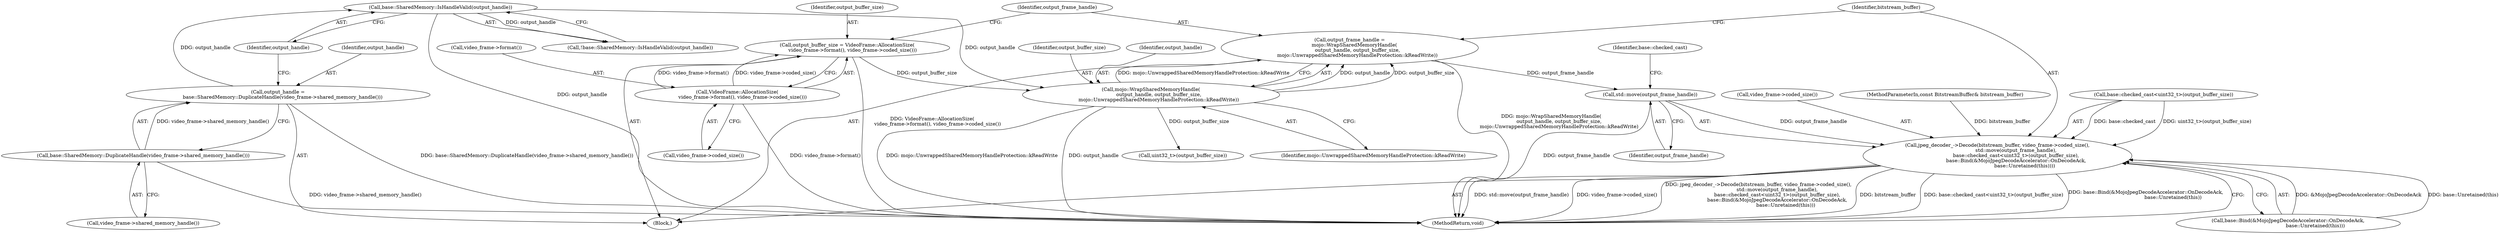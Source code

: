 digraph "0_Chrome_673ce95d481ea9368c4d4d43ac756ba1d6d9e608_21@API" {
"1000142" [label="(Call,std::move(output_frame_handle))"];
"1000133" [label="(Call,output_frame_handle =\n      mojo::WrapSharedMemoryHandle(\n          output_handle, output_buffer_size,\n          mojo::UnwrappedSharedMemoryHandleProtection::kReadWrite))"];
"1000135" [label="(Call,mojo::WrapSharedMemoryHandle(\n          output_handle, output_buffer_size,\n          mojo::UnwrappedSharedMemoryHandleProtection::kReadWrite))"];
"1000118" [label="(Call,base::SharedMemory::IsHandleValid(output_handle))"];
"1000112" [label="(Call,output_handle =\n      base::SharedMemory::DuplicateHandle(video_frame->shared_memory_handle()))"];
"1000114" [label="(Call,base::SharedMemory::DuplicateHandle(video_frame->shared_memory_handle()))"];
"1000127" [label="(Call,output_buffer_size = VideoFrame::AllocationSize(\n       video_frame->format(), video_frame->coded_size()))"];
"1000129" [label="(Call,VideoFrame::AllocationSize(\n       video_frame->format(), video_frame->coded_size()))"];
"1000139" [label="(Call,jpeg_decoder_->Decode(bitstream_buffer, video_frame->coded_size(),\n                        std::move(output_frame_handle),\n                        base::checked_cast<uint32_t>(output_buffer_size),\n                        base::Bind(&MojoJpegDecodeAccelerator::OnDecodeAck,\n                                   base::Unretained(this))))"];
"1000112" [label="(Call,output_handle =\n      base::SharedMemory::DuplicateHandle(video_frame->shared_memory_handle()))"];
"1000114" [label="(Call,base::SharedMemory::DuplicateHandle(video_frame->shared_memory_handle()))"];
"1000131" [label="(Call,video_frame->coded_size())"];
"1000118" [label="(Call,base::SharedMemory::IsHandleValid(output_handle))"];
"1000129" [label="(Call,VideoFrame::AllocationSize(\n       video_frame->format(), video_frame->coded_size()))"];
"1000127" [label="(Call,output_buffer_size = VideoFrame::AllocationSize(\n       video_frame->format(), video_frame->coded_size()))"];
"1000141" [label="(Call,video_frame->coded_size())"];
"1000138" [label="(Identifier,mojo::UnwrappedSharedMemoryHandleProtection::kReadWrite)"];
"1000149" [label="(Call,base::Bind(&MojoJpegDecodeAccelerator::OnDecodeAck,\n                                   base::Unretained(this)))"];
"1000142" [label="(Call,std::move(output_frame_handle))"];
"1000134" [label="(Identifier,output_frame_handle)"];
"1000140" [label="(Identifier,bitstream_buffer)"];
"1000119" [label="(Identifier,output_handle)"];
"1000130" [label="(Call,video_frame->format())"];
"1000133" [label="(Call,output_frame_handle =\n      mojo::WrapSharedMemoryHandle(\n          output_handle, output_buffer_size,\n          mojo::UnwrappedSharedMemoryHandleProtection::kReadWrite))"];
"1000135" [label="(Call,mojo::WrapSharedMemoryHandle(\n          output_handle, output_buffer_size,\n          mojo::UnwrappedSharedMemoryHandleProtection::kReadWrite))"];
"1000101" [label="(MethodParameterIn,const BitstreamBuffer& bitstream_buffer)"];
"1000117" [label="(Call,!base::SharedMemory::IsHandleValid(output_handle))"];
"1000154" [label="(MethodReturn,void)"];
"1000145" [label="(Identifier,base::checked_cast)"];
"1000115" [label="(Call,video_frame->shared_memory_handle())"];
"1000103" [label="(Block,)"];
"1000144" [label="(Call,base::checked_cast<uint32_t>(output_buffer_size))"];
"1000139" [label="(Call,jpeg_decoder_->Decode(bitstream_buffer, video_frame->coded_size(),\n                        std::move(output_frame_handle),\n                        base::checked_cast<uint32_t>(output_buffer_size),\n                        base::Bind(&MojoJpegDecodeAccelerator::OnDecodeAck,\n                                   base::Unretained(this))))"];
"1000146" [label="(Call,uint32_t>(output_buffer_size))"];
"1000137" [label="(Identifier,output_buffer_size)"];
"1000113" [label="(Identifier,output_handle)"];
"1000128" [label="(Identifier,output_buffer_size)"];
"1000136" [label="(Identifier,output_handle)"];
"1000143" [label="(Identifier,output_frame_handle)"];
"1000142" -> "1000139"  [label="AST: "];
"1000142" -> "1000143"  [label="CFG: "];
"1000143" -> "1000142"  [label="AST: "];
"1000145" -> "1000142"  [label="CFG: "];
"1000142" -> "1000154"  [label="DDG: output_frame_handle"];
"1000142" -> "1000139"  [label="DDG: output_frame_handle"];
"1000133" -> "1000142"  [label="DDG: output_frame_handle"];
"1000133" -> "1000103"  [label="AST: "];
"1000133" -> "1000135"  [label="CFG: "];
"1000134" -> "1000133"  [label="AST: "];
"1000135" -> "1000133"  [label="AST: "];
"1000140" -> "1000133"  [label="CFG: "];
"1000133" -> "1000154"  [label="DDG: mojo::WrapSharedMemoryHandle(\n          output_handle, output_buffer_size,\n          mojo::UnwrappedSharedMemoryHandleProtection::kReadWrite)"];
"1000135" -> "1000133"  [label="DDG: output_handle"];
"1000135" -> "1000133"  [label="DDG: output_buffer_size"];
"1000135" -> "1000133"  [label="DDG: mojo::UnwrappedSharedMemoryHandleProtection::kReadWrite"];
"1000135" -> "1000138"  [label="CFG: "];
"1000136" -> "1000135"  [label="AST: "];
"1000137" -> "1000135"  [label="AST: "];
"1000138" -> "1000135"  [label="AST: "];
"1000135" -> "1000154"  [label="DDG: mojo::UnwrappedSharedMemoryHandleProtection::kReadWrite"];
"1000135" -> "1000154"  [label="DDG: output_handle"];
"1000118" -> "1000135"  [label="DDG: output_handle"];
"1000127" -> "1000135"  [label="DDG: output_buffer_size"];
"1000135" -> "1000146"  [label="DDG: output_buffer_size"];
"1000118" -> "1000117"  [label="AST: "];
"1000118" -> "1000119"  [label="CFG: "];
"1000119" -> "1000118"  [label="AST: "];
"1000117" -> "1000118"  [label="CFG: "];
"1000118" -> "1000154"  [label="DDG: output_handle"];
"1000118" -> "1000117"  [label="DDG: output_handle"];
"1000112" -> "1000118"  [label="DDG: output_handle"];
"1000112" -> "1000103"  [label="AST: "];
"1000112" -> "1000114"  [label="CFG: "];
"1000113" -> "1000112"  [label="AST: "];
"1000114" -> "1000112"  [label="AST: "];
"1000119" -> "1000112"  [label="CFG: "];
"1000112" -> "1000154"  [label="DDG: base::SharedMemory::DuplicateHandle(video_frame->shared_memory_handle())"];
"1000114" -> "1000112"  [label="DDG: video_frame->shared_memory_handle()"];
"1000114" -> "1000115"  [label="CFG: "];
"1000115" -> "1000114"  [label="AST: "];
"1000114" -> "1000154"  [label="DDG: video_frame->shared_memory_handle()"];
"1000127" -> "1000103"  [label="AST: "];
"1000127" -> "1000129"  [label="CFG: "];
"1000128" -> "1000127"  [label="AST: "];
"1000129" -> "1000127"  [label="AST: "];
"1000134" -> "1000127"  [label="CFG: "];
"1000127" -> "1000154"  [label="DDG: VideoFrame::AllocationSize(\n       video_frame->format(), video_frame->coded_size())"];
"1000129" -> "1000127"  [label="DDG: video_frame->format()"];
"1000129" -> "1000127"  [label="DDG: video_frame->coded_size()"];
"1000129" -> "1000131"  [label="CFG: "];
"1000130" -> "1000129"  [label="AST: "];
"1000131" -> "1000129"  [label="AST: "];
"1000129" -> "1000154"  [label="DDG: video_frame->format()"];
"1000139" -> "1000103"  [label="AST: "];
"1000139" -> "1000149"  [label="CFG: "];
"1000140" -> "1000139"  [label="AST: "];
"1000141" -> "1000139"  [label="AST: "];
"1000144" -> "1000139"  [label="AST: "];
"1000149" -> "1000139"  [label="AST: "];
"1000154" -> "1000139"  [label="CFG: "];
"1000139" -> "1000154"  [label="DDG: std::move(output_frame_handle)"];
"1000139" -> "1000154"  [label="DDG: video_frame->coded_size()"];
"1000139" -> "1000154"  [label="DDG: jpeg_decoder_->Decode(bitstream_buffer, video_frame->coded_size(),\n                        std::move(output_frame_handle),\n                        base::checked_cast<uint32_t>(output_buffer_size),\n                        base::Bind(&MojoJpegDecodeAccelerator::OnDecodeAck,\n                                   base::Unretained(this)))"];
"1000139" -> "1000154"  [label="DDG: bitstream_buffer"];
"1000139" -> "1000154"  [label="DDG: base::checked_cast<uint32_t>(output_buffer_size)"];
"1000139" -> "1000154"  [label="DDG: base::Bind(&MojoJpegDecodeAccelerator::OnDecodeAck,\n                                   base::Unretained(this))"];
"1000101" -> "1000139"  [label="DDG: bitstream_buffer"];
"1000144" -> "1000139"  [label="DDG: base::checked_cast"];
"1000144" -> "1000139"  [label="DDG: uint32_t>(output_buffer_size)"];
"1000149" -> "1000139"  [label="DDG: &MojoJpegDecodeAccelerator::OnDecodeAck"];
"1000149" -> "1000139"  [label="DDG: base::Unretained(this)"];
}
